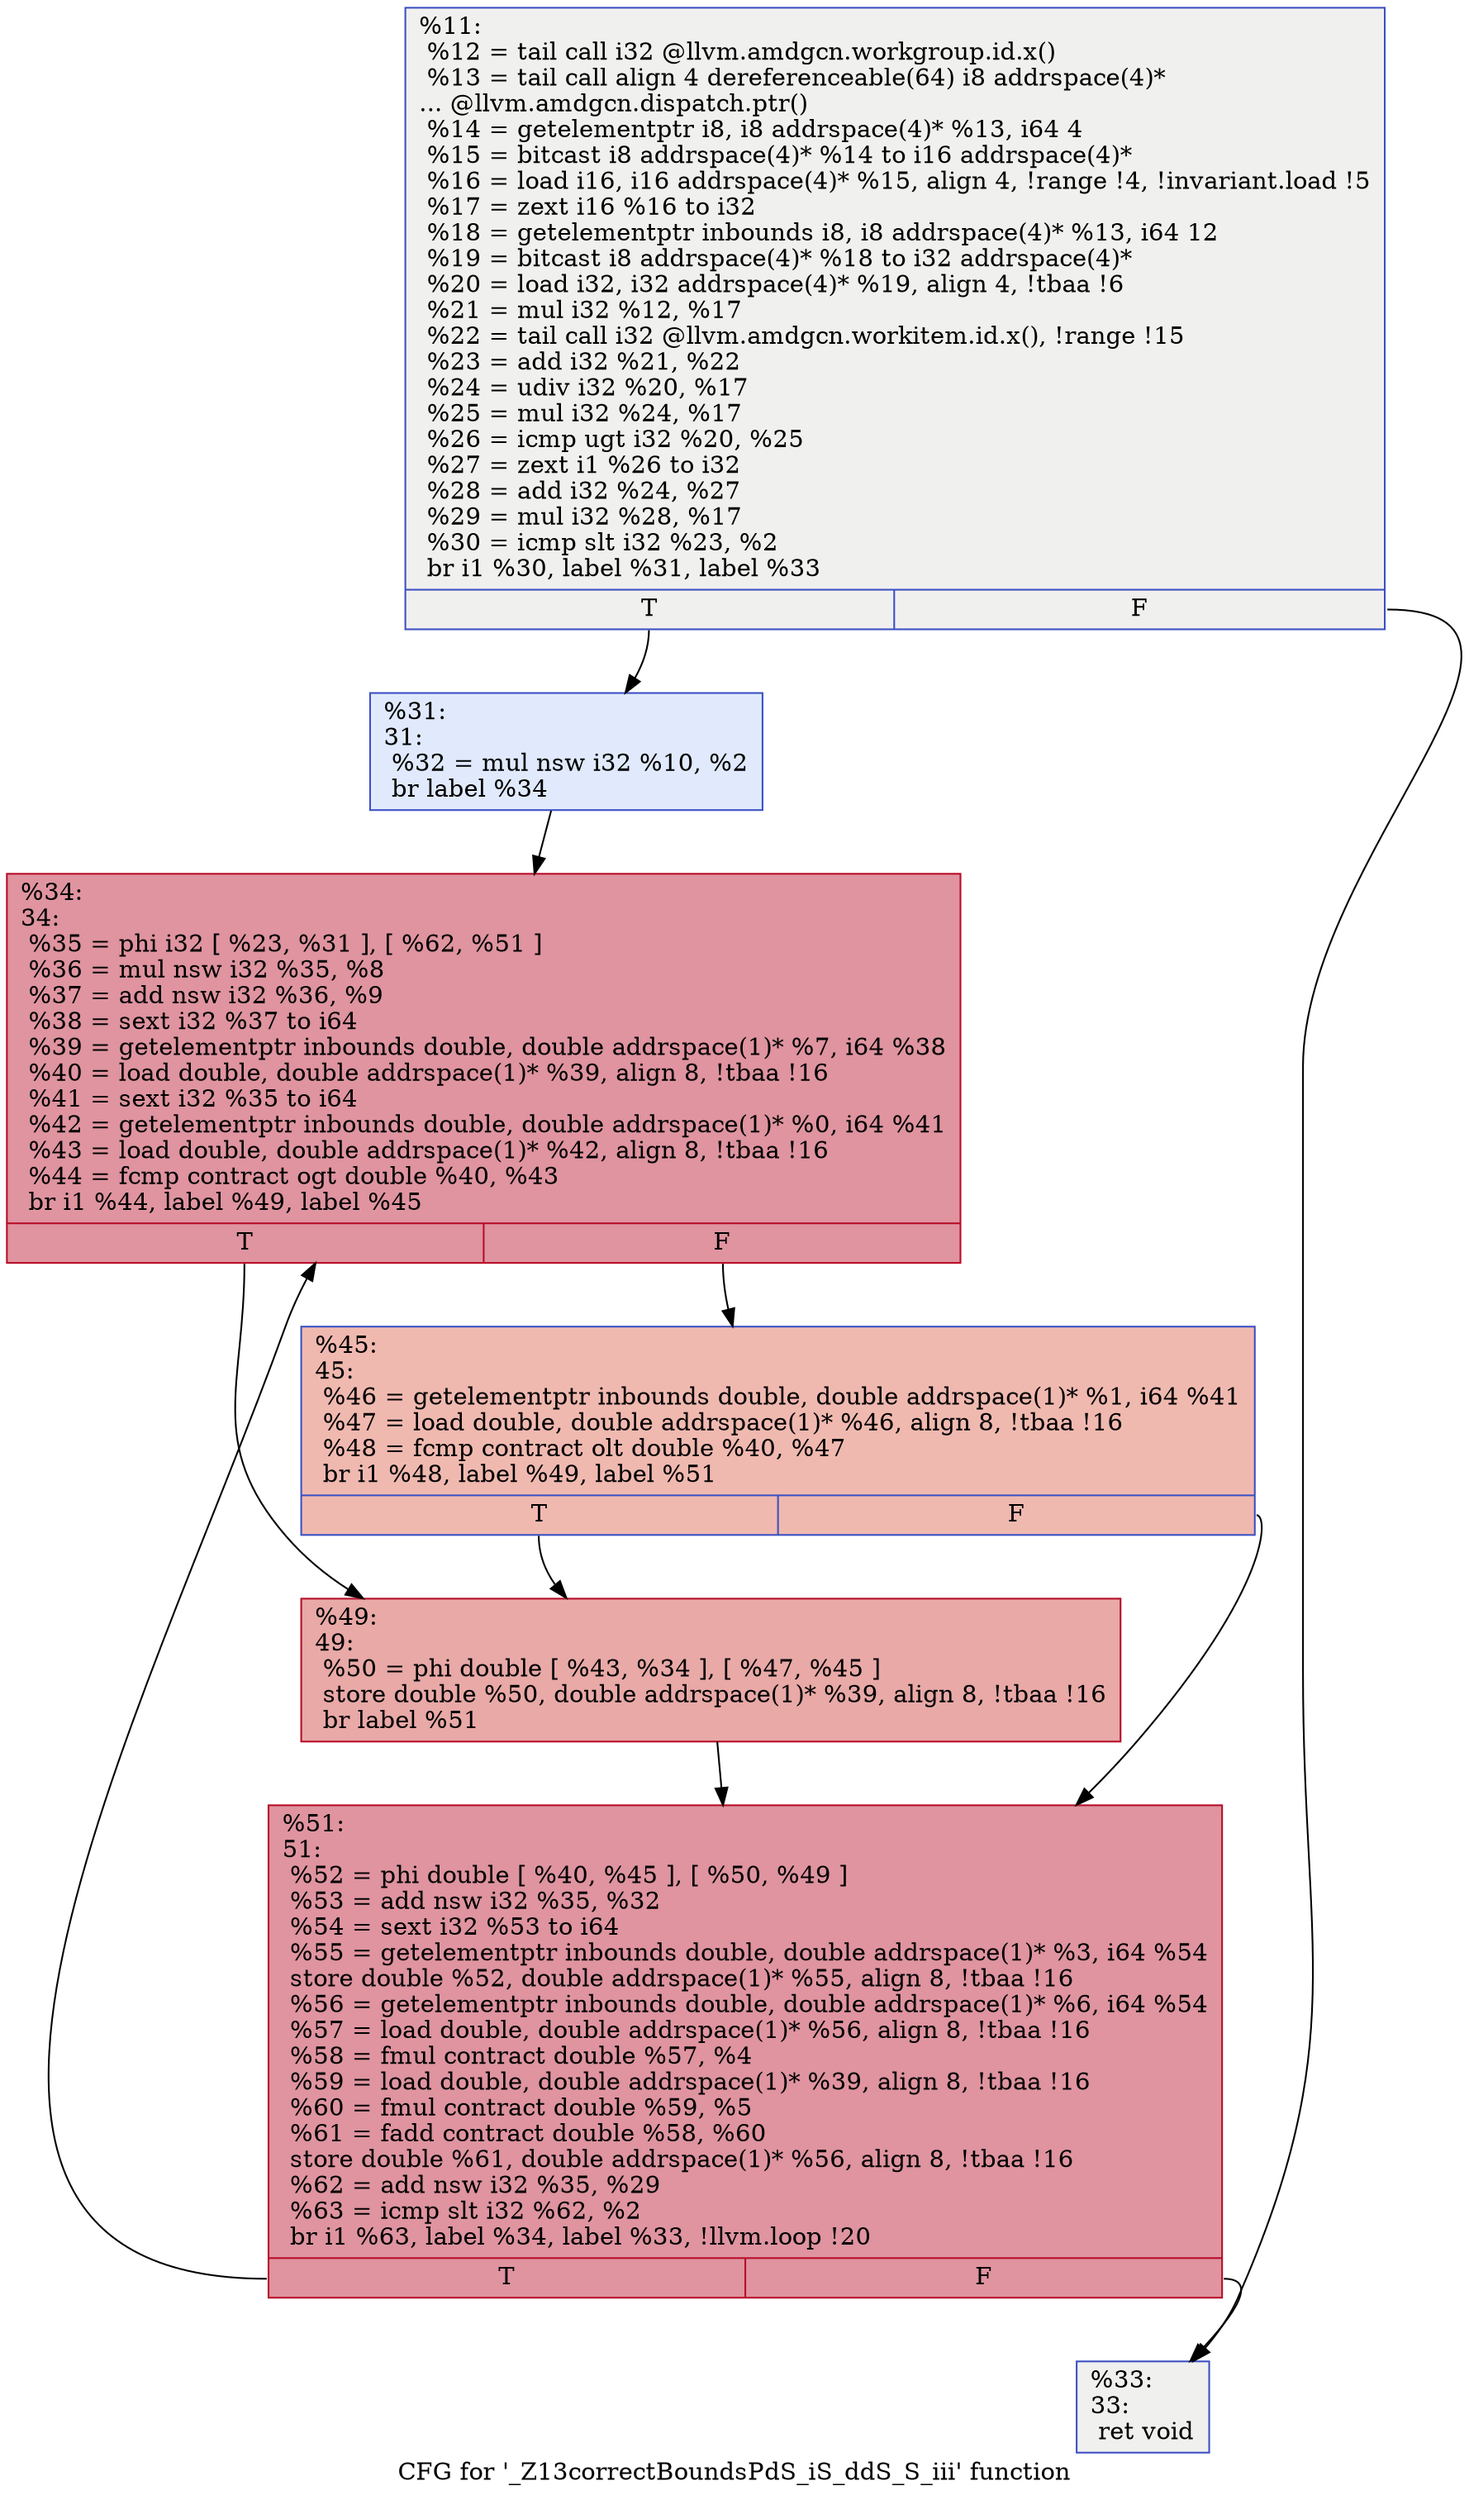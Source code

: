 digraph "CFG for '_Z13correctBoundsPdS_iS_ddS_S_iii' function" {
	label="CFG for '_Z13correctBoundsPdS_iS_ddS_S_iii' function";

	Node0x63da020 [shape=record,color="#3d50c3ff", style=filled, fillcolor="#dedcdb70",label="{%11:\l  %12 = tail call i32 @llvm.amdgcn.workgroup.id.x()\l  %13 = tail call align 4 dereferenceable(64) i8 addrspace(4)*\l... @llvm.amdgcn.dispatch.ptr()\l  %14 = getelementptr i8, i8 addrspace(4)* %13, i64 4\l  %15 = bitcast i8 addrspace(4)* %14 to i16 addrspace(4)*\l  %16 = load i16, i16 addrspace(4)* %15, align 4, !range !4, !invariant.load !5\l  %17 = zext i16 %16 to i32\l  %18 = getelementptr inbounds i8, i8 addrspace(4)* %13, i64 12\l  %19 = bitcast i8 addrspace(4)* %18 to i32 addrspace(4)*\l  %20 = load i32, i32 addrspace(4)* %19, align 4, !tbaa !6\l  %21 = mul i32 %12, %17\l  %22 = tail call i32 @llvm.amdgcn.workitem.id.x(), !range !15\l  %23 = add i32 %21, %22\l  %24 = udiv i32 %20, %17\l  %25 = mul i32 %24, %17\l  %26 = icmp ugt i32 %20, %25\l  %27 = zext i1 %26 to i32\l  %28 = add i32 %24, %27\l  %29 = mul i32 %28, %17\l  %30 = icmp slt i32 %23, %2\l  br i1 %30, label %31, label %33\l|{<s0>T|<s1>F}}"];
	Node0x63da020:s0 -> Node0x63dd170;
	Node0x63da020:s1 -> Node0x63dd200;
	Node0x63dd170 [shape=record,color="#3d50c3ff", style=filled, fillcolor="#b9d0f970",label="{%31:\l31:                                               \l  %32 = mul nsw i32 %10, %2\l  br label %34\l}"];
	Node0x63dd170 -> Node0x63dc530;
	Node0x63dd200 [shape=record,color="#3d50c3ff", style=filled, fillcolor="#dedcdb70",label="{%33:\l33:                                               \l  ret void\l}"];
	Node0x63dc530 [shape=record,color="#b70d28ff", style=filled, fillcolor="#b70d2870",label="{%34:\l34:                                               \l  %35 = phi i32 [ %23, %31 ], [ %62, %51 ]\l  %36 = mul nsw i32 %35, %8\l  %37 = add nsw i32 %36, %9\l  %38 = sext i32 %37 to i64\l  %39 = getelementptr inbounds double, double addrspace(1)* %7, i64 %38\l  %40 = load double, double addrspace(1)* %39, align 8, !tbaa !16\l  %41 = sext i32 %35 to i64\l  %42 = getelementptr inbounds double, double addrspace(1)* %0, i64 %41\l  %43 = load double, double addrspace(1)* %42, align 8, !tbaa !16\l  %44 = fcmp contract ogt double %40, %43\l  br i1 %44, label %49, label %45\l|{<s0>T|<s1>F}}"];
	Node0x63dc530:s0 -> Node0x63de310;
	Node0x63dc530:s1 -> Node0x63de3a0;
	Node0x63de3a0 [shape=record,color="#3d50c3ff", style=filled, fillcolor="#de614d70",label="{%45:\l45:                                               \l  %46 = getelementptr inbounds double, double addrspace(1)* %1, i64 %41\l  %47 = load double, double addrspace(1)* %46, align 8, !tbaa !16\l  %48 = fcmp contract olt double %40, %47\l  br i1 %48, label %49, label %51\l|{<s0>T|<s1>F}}"];
	Node0x63de3a0:s0 -> Node0x63de310;
	Node0x63de3a0:s1 -> Node0x63dd5e0;
	Node0x63de310 [shape=record,color="#b70d28ff", style=filled, fillcolor="#ca3b3770",label="{%49:\l49:                                               \l  %50 = phi double [ %43, %34 ], [ %47, %45 ]\l  store double %50, double addrspace(1)* %39, align 8, !tbaa !16\l  br label %51\l}"];
	Node0x63de310 -> Node0x63dd5e0;
	Node0x63dd5e0 [shape=record,color="#b70d28ff", style=filled, fillcolor="#b70d2870",label="{%51:\l51:                                               \l  %52 = phi double [ %40, %45 ], [ %50, %49 ]\l  %53 = add nsw i32 %35, %32\l  %54 = sext i32 %53 to i64\l  %55 = getelementptr inbounds double, double addrspace(1)* %3, i64 %54\l  store double %52, double addrspace(1)* %55, align 8, !tbaa !16\l  %56 = getelementptr inbounds double, double addrspace(1)* %6, i64 %54\l  %57 = load double, double addrspace(1)* %56, align 8, !tbaa !16\l  %58 = fmul contract double %57, %4\l  %59 = load double, double addrspace(1)* %39, align 8, !tbaa !16\l  %60 = fmul contract double %59, %5\l  %61 = fadd contract double %58, %60\l  store double %61, double addrspace(1)* %56, align 8, !tbaa !16\l  %62 = add nsw i32 %35, %29\l  %63 = icmp slt i32 %62, %2\l  br i1 %63, label %34, label %33, !llvm.loop !20\l|{<s0>T|<s1>F}}"];
	Node0x63dd5e0:s0 -> Node0x63dc530;
	Node0x63dd5e0:s1 -> Node0x63dd200;
}
